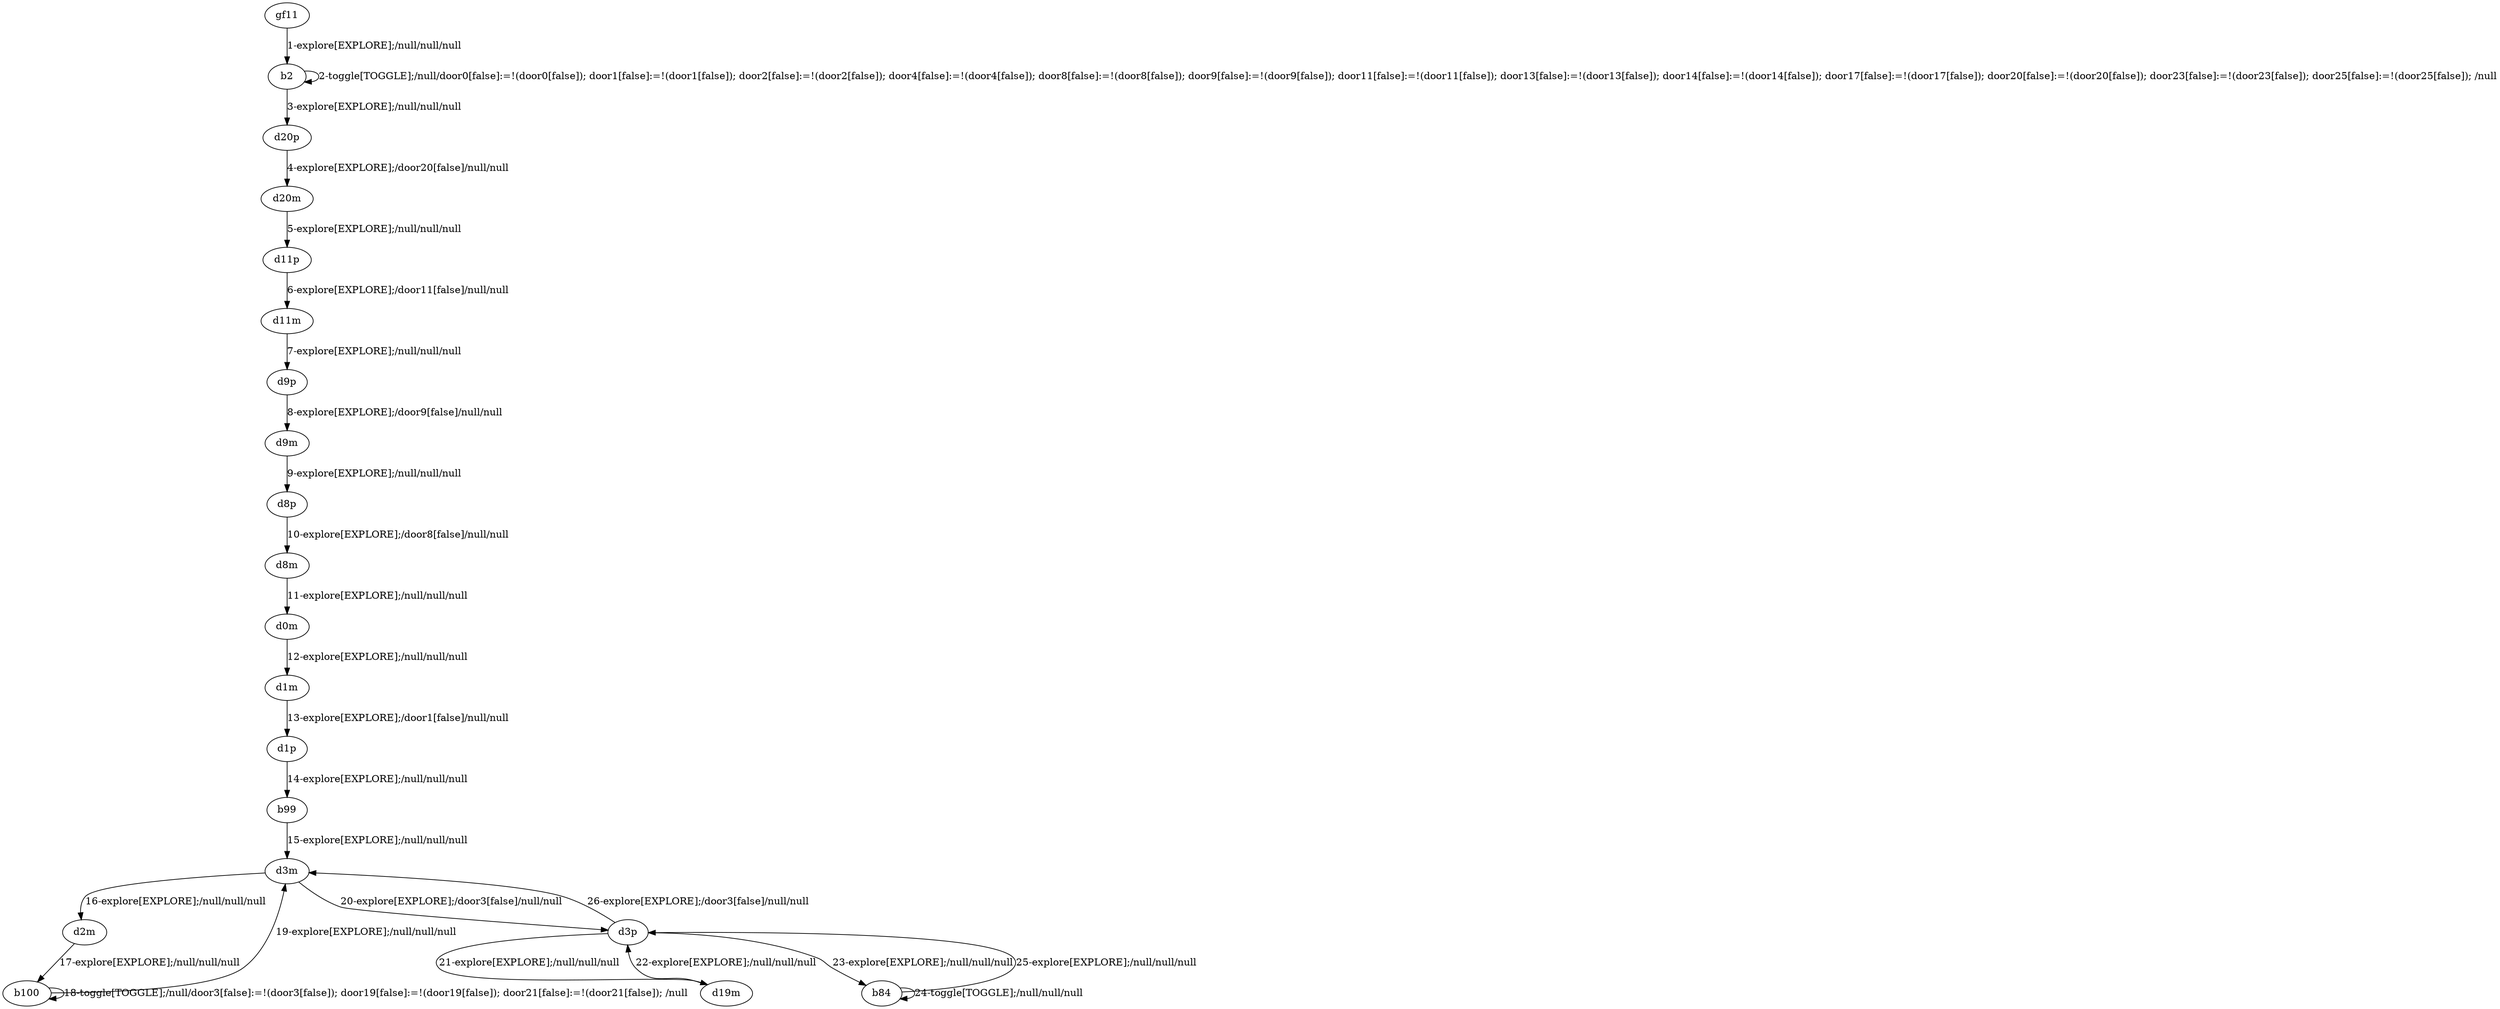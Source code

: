 # Total number of goals covered by this test: 4
# d19m --> d3p
# d3p --> d19m
# d3p --> d3m
# b100 --> d3m

digraph g {
"gf11" -> "b2" [label = "1-explore[EXPLORE];/null/null/null"];
"b2" -> "b2" [label = "2-toggle[TOGGLE];/null/door0[false]:=!(door0[false]); door1[false]:=!(door1[false]); door2[false]:=!(door2[false]); door4[false]:=!(door4[false]); door8[false]:=!(door8[false]); door9[false]:=!(door9[false]); door11[false]:=!(door11[false]); door13[false]:=!(door13[false]); door14[false]:=!(door14[false]); door17[false]:=!(door17[false]); door20[false]:=!(door20[false]); door23[false]:=!(door23[false]); door25[false]:=!(door25[false]); /null"];
"b2" -> "d20p" [label = "3-explore[EXPLORE];/null/null/null"];
"d20p" -> "d20m" [label = "4-explore[EXPLORE];/door20[false]/null/null"];
"d20m" -> "d11p" [label = "5-explore[EXPLORE];/null/null/null"];
"d11p" -> "d11m" [label = "6-explore[EXPLORE];/door11[false]/null/null"];
"d11m" -> "d9p" [label = "7-explore[EXPLORE];/null/null/null"];
"d9p" -> "d9m" [label = "8-explore[EXPLORE];/door9[false]/null/null"];
"d9m" -> "d8p" [label = "9-explore[EXPLORE];/null/null/null"];
"d8p" -> "d8m" [label = "10-explore[EXPLORE];/door8[false]/null/null"];
"d8m" -> "d0m" [label = "11-explore[EXPLORE];/null/null/null"];
"d0m" -> "d1m" [label = "12-explore[EXPLORE];/null/null/null"];
"d1m" -> "d1p" [label = "13-explore[EXPLORE];/door1[false]/null/null"];
"d1p" -> "b99" [label = "14-explore[EXPLORE];/null/null/null"];
"b99" -> "d3m" [label = "15-explore[EXPLORE];/null/null/null"];
"d3m" -> "d2m" [label = "16-explore[EXPLORE];/null/null/null"];
"d2m" -> "b100" [label = "17-explore[EXPLORE];/null/null/null"];
"b100" -> "b100" [label = "18-toggle[TOGGLE];/null/door3[false]:=!(door3[false]); door19[false]:=!(door19[false]); door21[false]:=!(door21[false]); /null"];
"b100" -> "d3m" [label = "19-explore[EXPLORE];/null/null/null"];
"d3m" -> "d3p" [label = "20-explore[EXPLORE];/door3[false]/null/null"];
"d3p" -> "d19m" [label = "21-explore[EXPLORE];/null/null/null"];
"d19m" -> "d3p" [label = "22-explore[EXPLORE];/null/null/null"];
"d3p" -> "b84" [label = "23-explore[EXPLORE];/null/null/null"];
"b84" -> "b84" [label = "24-toggle[TOGGLE];/null/null/null"];
"b84" -> "d3p" [label = "25-explore[EXPLORE];/null/null/null"];
"d3p" -> "d3m" [label = "26-explore[EXPLORE];/door3[false]/null/null"];
}